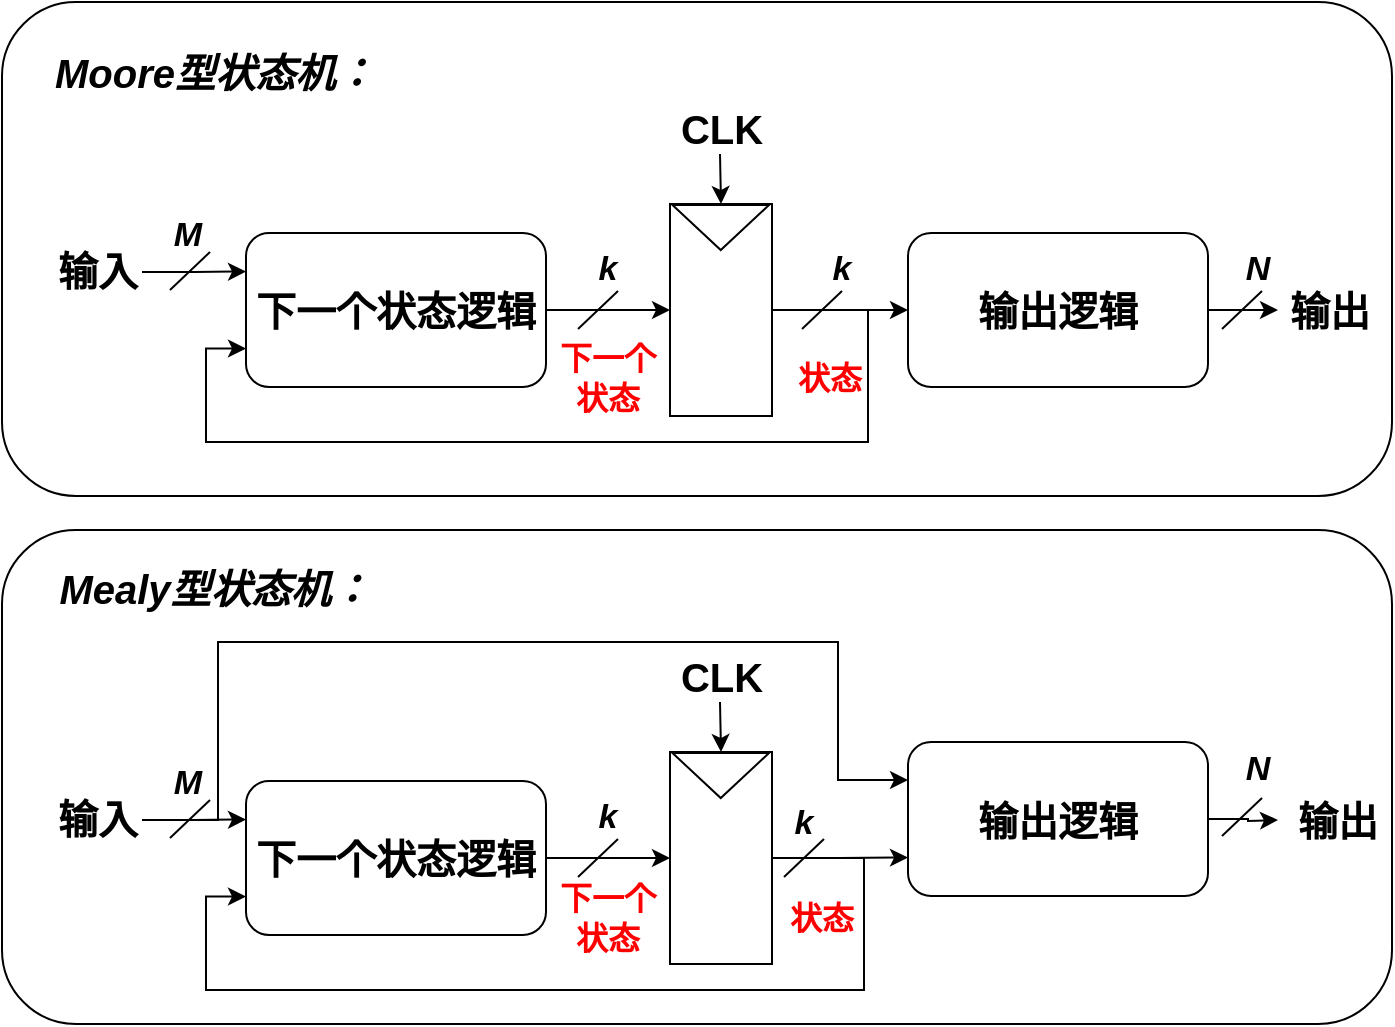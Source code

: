 <mxfile version="14.1.8" type="device"><diagram id="5ord2AGafhYnnlfh65Fs" name="第 1 页"><mxGraphModel dx="2073" dy="967" grid="0" gridSize="10" guides="1" tooltips="1" connect="1" arrows="1" fold="1" page="0" pageScale="1" pageWidth="827" pageHeight="1169" math="0" shadow="0"><root><mxCell id="0"/><mxCell id="1" parent="0"/><mxCell id="ZqiCdrZlJj65nS8FuptU-50" value="" style="rounded=1;whiteSpace=wrap;html=1;" vertex="1" parent="1"><mxGeometry x="-105" y="518" width="695" height="247" as="geometry"/></mxCell><mxCell id="ZqiCdrZlJj65nS8FuptU-49" value="" style="rounded=1;whiteSpace=wrap;html=1;" vertex="1" parent="1"><mxGeometry x="-105" y="254" width="695" height="247" as="geometry"/></mxCell><mxCell id="ZqiCdrZlJj65nS8FuptU-6" style="edgeStyle=orthogonalEdgeStyle;rounded=0;orthogonalLoop=1;jettySize=auto;html=1;" edge="1" parent="1" source="ZqiCdrZlJj65nS8FuptU-1" target="ZqiCdrZlJj65nS8FuptU-2"><mxGeometry relative="1" as="geometry"/></mxCell><mxCell id="ZqiCdrZlJj65nS8FuptU-1" value="&lt;font style=&quot;font-size: 20px&quot;&gt;&lt;b&gt;下一个状态逻辑&lt;/b&gt;&lt;/font&gt;" style="rounded=1;whiteSpace=wrap;html=1;" vertex="1" parent="1"><mxGeometry x="17" y="369.5" width="150" height="77" as="geometry"/></mxCell><mxCell id="ZqiCdrZlJj65nS8FuptU-4" value="" style="group" vertex="1" connectable="0" parent="1"><mxGeometry x="229" y="355" width="51" height="106" as="geometry"/></mxCell><mxCell id="ZqiCdrZlJj65nS8FuptU-2" value="" style="rounded=0;whiteSpace=wrap;html=1;" vertex="1" parent="ZqiCdrZlJj65nS8FuptU-4"><mxGeometry width="51" height="106" as="geometry"/></mxCell><mxCell id="ZqiCdrZlJj65nS8FuptU-12" style="edgeStyle=orthogonalEdgeStyle;rounded=0;orthogonalLoop=1;jettySize=auto;html=1;entryX=0.5;entryY=0;entryDx=0;entryDy=0;" edge="1" parent="ZqiCdrZlJj65nS8FuptU-4" target="ZqiCdrZlJj65nS8FuptU-2"><mxGeometry relative="1" as="geometry"><mxPoint x="25" y="-25" as="sourcePoint"/></mxGeometry></mxCell><mxCell id="ZqiCdrZlJj65nS8FuptU-3" value="" style="triangle;whiteSpace=wrap;html=1;rotation=90;" vertex="1" parent="ZqiCdrZlJj65nS8FuptU-4"><mxGeometry x="14.12" y="-12.37" width="22.5" height="48.25" as="geometry"/></mxCell><mxCell id="ZqiCdrZlJj65nS8FuptU-11" style="edgeStyle=orthogonalEdgeStyle;rounded=0;orthogonalLoop=1;jettySize=auto;html=1;" edge="1" parent="1" source="ZqiCdrZlJj65nS8FuptU-5"><mxGeometry relative="1" as="geometry"><mxPoint x="533" y="408" as="targetPoint"/></mxGeometry></mxCell><mxCell id="ZqiCdrZlJj65nS8FuptU-5" value="&lt;font style=&quot;font-size: 20px&quot;&gt;&lt;b&gt;输出逻辑&lt;/b&gt;&lt;/font&gt;" style="rounded=1;whiteSpace=wrap;html=1;" vertex="1" parent="1"><mxGeometry x="348" y="369.5" width="150" height="77" as="geometry"/></mxCell><mxCell id="ZqiCdrZlJj65nS8FuptU-7" style="edgeStyle=orthogonalEdgeStyle;rounded=0;orthogonalLoop=1;jettySize=auto;html=1;entryX=0;entryY=0.5;entryDx=0;entryDy=0;" edge="1" parent="1" source="ZqiCdrZlJj65nS8FuptU-2" target="ZqiCdrZlJj65nS8FuptU-5"><mxGeometry relative="1" as="geometry"/></mxCell><mxCell id="ZqiCdrZlJj65nS8FuptU-8" style="edgeStyle=orthogonalEdgeStyle;rounded=0;orthogonalLoop=1;jettySize=auto;html=1;entryX=0;entryY=0.75;entryDx=0;entryDy=0;exitX=1;exitY=0.5;exitDx=0;exitDy=0;" edge="1" parent="1" source="ZqiCdrZlJj65nS8FuptU-2" target="ZqiCdrZlJj65nS8FuptU-1"><mxGeometry relative="1" as="geometry"><Array as="points"><mxPoint x="328" y="408"/><mxPoint x="328" y="474"/><mxPoint x="-3" y="474"/><mxPoint x="-3" y="427"/></Array></mxGeometry></mxCell><mxCell id="ZqiCdrZlJj65nS8FuptU-10" style="edgeStyle=orthogonalEdgeStyle;rounded=0;orthogonalLoop=1;jettySize=auto;html=1;entryX=0;entryY=0.25;entryDx=0;entryDy=0;" edge="1" parent="1" target="ZqiCdrZlJj65nS8FuptU-1"><mxGeometry relative="1" as="geometry"><mxPoint x="-35" y="389" as="sourcePoint"/><Array as="points"><mxPoint x="-9" y="389"/><mxPoint x="-9" y="389"/></Array></mxGeometry></mxCell><mxCell id="ZqiCdrZlJj65nS8FuptU-13" value="&lt;span style=&quot;font-size: 20px&quot;&gt;&lt;b&gt;输入&lt;/b&gt;&lt;/span&gt;" style="text;html=1;strokeColor=none;fillColor=none;align=center;verticalAlign=middle;whiteSpace=wrap;rounded=0;" vertex="1" parent="1"><mxGeometry x="-82" y="378" width="50" height="20" as="geometry"/></mxCell><mxCell id="ZqiCdrZlJj65nS8FuptU-14" value="&lt;span style=&quot;font-size: 20px&quot;&gt;&lt;b&gt;输出&lt;/b&gt;&lt;/span&gt;" style="text;html=1;strokeColor=none;fillColor=none;align=center;verticalAlign=middle;whiteSpace=wrap;rounded=0;" vertex="1" parent="1"><mxGeometry x="534" y="398" width="50" height="20" as="geometry"/></mxCell><mxCell id="ZqiCdrZlJj65nS8FuptU-15" value="&lt;span style=&quot;font-size: 20px&quot;&gt;&lt;b&gt;CLK&lt;/b&gt;&lt;/span&gt;" style="text;html=1;strokeColor=none;fillColor=none;align=center;verticalAlign=middle;whiteSpace=wrap;rounded=0;" vertex="1" parent="1"><mxGeometry x="230" y="307" width="50" height="20" as="geometry"/></mxCell><mxCell id="ZqiCdrZlJj65nS8FuptU-16" value="" style="endArrow=none;html=1;" edge="1" parent="1"><mxGeometry width="50" height="50" relative="1" as="geometry"><mxPoint x="183" y="417.5" as="sourcePoint"/><mxPoint x="203" y="398.5" as="targetPoint"/></mxGeometry></mxCell><mxCell id="ZqiCdrZlJj65nS8FuptU-17" value="" style="endArrow=none;html=1;" edge="1" parent="1"><mxGeometry width="50" height="50" relative="1" as="geometry"><mxPoint x="295" y="417.5" as="sourcePoint"/><mxPoint x="315" y="398.5" as="targetPoint"/></mxGeometry></mxCell><mxCell id="ZqiCdrZlJj65nS8FuptU-18" value="" style="endArrow=none;html=1;" edge="1" parent="1"><mxGeometry width="50" height="50" relative="1" as="geometry"><mxPoint x="-21" y="398" as="sourcePoint"/><mxPoint x="-1" y="379" as="targetPoint"/></mxGeometry></mxCell><mxCell id="ZqiCdrZlJj65nS8FuptU-19" value="" style="endArrow=none;html=1;" edge="1" parent="1"><mxGeometry width="50" height="50" relative="1" as="geometry"><mxPoint x="505" y="417.5" as="sourcePoint"/><mxPoint x="525" y="398.5" as="targetPoint"/></mxGeometry></mxCell><mxCell id="ZqiCdrZlJj65nS8FuptU-20" value="&lt;b&gt;&lt;i&gt;&lt;font style=&quot;font-size: 17px&quot;&gt;M&lt;/font&gt;&lt;/i&gt;&lt;/b&gt;" style="text;html=1;strokeColor=none;fillColor=none;align=center;verticalAlign=middle;whiteSpace=wrap;rounded=0;" vertex="1" parent="1"><mxGeometry x="-37" y="361" width="50" height="20" as="geometry"/></mxCell><mxCell id="ZqiCdrZlJj65nS8FuptU-21" value="&lt;span style=&quot;font-size: 17px&quot;&gt;&lt;b&gt;&lt;i&gt;k&lt;/i&gt;&lt;/b&gt;&lt;/span&gt;" style="text;html=1;strokeColor=none;fillColor=none;align=center;verticalAlign=middle;whiteSpace=wrap;rounded=0;" vertex="1" parent="1"><mxGeometry x="173" y="378" width="50" height="20" as="geometry"/></mxCell><mxCell id="ZqiCdrZlJj65nS8FuptU-22" value="&lt;span style=&quot;font-size: 17px&quot;&gt;&lt;b&gt;&lt;i&gt;k&lt;/i&gt;&lt;/b&gt;&lt;/span&gt;" style="text;html=1;strokeColor=none;fillColor=none;align=center;verticalAlign=middle;whiteSpace=wrap;rounded=0;" vertex="1" parent="1"><mxGeometry x="290" y="378" width="50" height="20" as="geometry"/></mxCell><mxCell id="ZqiCdrZlJj65nS8FuptU-23" value="&lt;span style=&quot;font-size: 17px&quot;&gt;&lt;b&gt;&lt;i&gt;N&lt;/i&gt;&lt;/b&gt;&lt;/span&gt;" style="text;html=1;strokeColor=none;fillColor=none;align=center;verticalAlign=middle;whiteSpace=wrap;rounded=0;" vertex="1" parent="1"><mxGeometry x="498" y="378" width="50" height="20" as="geometry"/></mxCell><mxCell id="ZqiCdrZlJj65nS8FuptU-24" style="edgeStyle=orthogonalEdgeStyle;rounded=0;orthogonalLoop=1;jettySize=auto;html=1;" edge="1" source="ZqiCdrZlJj65nS8FuptU-25" target="ZqiCdrZlJj65nS8FuptU-27" parent="1"><mxGeometry relative="1" as="geometry"/></mxCell><mxCell id="ZqiCdrZlJj65nS8FuptU-25" value="&lt;font style=&quot;font-size: 20px&quot;&gt;&lt;b&gt;下一个状态逻辑&lt;/b&gt;&lt;/font&gt;" style="rounded=1;whiteSpace=wrap;html=1;" vertex="1" parent="1"><mxGeometry x="17" y="643.5" width="150" height="77" as="geometry"/></mxCell><mxCell id="ZqiCdrZlJj65nS8FuptU-26" value="" style="group" vertex="1" connectable="0" parent="1"><mxGeometry x="229" y="629" width="51" height="106" as="geometry"/></mxCell><mxCell id="ZqiCdrZlJj65nS8FuptU-27" value="" style="rounded=0;whiteSpace=wrap;html=1;" vertex="1" parent="ZqiCdrZlJj65nS8FuptU-26"><mxGeometry width="51" height="106" as="geometry"/></mxCell><mxCell id="ZqiCdrZlJj65nS8FuptU-28" style="edgeStyle=orthogonalEdgeStyle;rounded=0;orthogonalLoop=1;jettySize=auto;html=1;entryX=0.5;entryY=0;entryDx=0;entryDy=0;" edge="1" parent="ZqiCdrZlJj65nS8FuptU-26" target="ZqiCdrZlJj65nS8FuptU-27"><mxGeometry relative="1" as="geometry"><mxPoint x="25" y="-25" as="sourcePoint"/></mxGeometry></mxCell><mxCell id="ZqiCdrZlJj65nS8FuptU-29" value="" style="triangle;whiteSpace=wrap;html=1;rotation=90;" vertex="1" parent="ZqiCdrZlJj65nS8FuptU-26"><mxGeometry x="14.12" y="-12.37" width="22.5" height="48.25" as="geometry"/></mxCell><mxCell id="ZqiCdrZlJj65nS8FuptU-30" style="edgeStyle=orthogonalEdgeStyle;rounded=0;orthogonalLoop=1;jettySize=auto;html=1;" edge="1" source="ZqiCdrZlJj65nS8FuptU-31" parent="1"><mxGeometry relative="1" as="geometry"><mxPoint x="533" y="663" as="targetPoint"/></mxGeometry></mxCell><mxCell id="ZqiCdrZlJj65nS8FuptU-31" value="&lt;font style=&quot;font-size: 20px&quot;&gt;&lt;b&gt;输出逻辑&lt;/b&gt;&lt;/font&gt;" style="rounded=1;whiteSpace=wrap;html=1;" vertex="1" parent="1"><mxGeometry x="348" y="624" width="150" height="77" as="geometry"/></mxCell><mxCell id="ZqiCdrZlJj65nS8FuptU-32" style="edgeStyle=orthogonalEdgeStyle;rounded=0;orthogonalLoop=1;jettySize=auto;html=1;entryX=0;entryY=0.75;entryDx=0;entryDy=0;" edge="1" source="ZqiCdrZlJj65nS8FuptU-27" target="ZqiCdrZlJj65nS8FuptU-31" parent="1"><mxGeometry relative="1" as="geometry"/></mxCell><mxCell id="ZqiCdrZlJj65nS8FuptU-33" style="edgeStyle=orthogonalEdgeStyle;rounded=0;orthogonalLoop=1;jettySize=auto;html=1;entryX=0;entryY=0.75;entryDx=0;entryDy=0;exitX=1;exitY=0.5;exitDx=0;exitDy=0;" edge="1" source="ZqiCdrZlJj65nS8FuptU-27" target="ZqiCdrZlJj65nS8FuptU-25" parent="1"><mxGeometry relative="1" as="geometry"><Array as="points"><mxPoint x="326" y="682"/><mxPoint x="326" y="748"/><mxPoint x="-3" y="748"/><mxPoint x="-3" y="701"/></Array></mxGeometry></mxCell><mxCell id="ZqiCdrZlJj65nS8FuptU-34" style="edgeStyle=orthogonalEdgeStyle;rounded=0;orthogonalLoop=1;jettySize=auto;html=1;entryX=0;entryY=0.25;entryDx=0;entryDy=0;" edge="1" target="ZqiCdrZlJj65nS8FuptU-25" parent="1"><mxGeometry relative="1" as="geometry"><mxPoint x="-35" y="663" as="sourcePoint"/><Array as="points"><mxPoint x="-9" y="663"/><mxPoint x="-9" y="663"/></Array></mxGeometry></mxCell><mxCell id="ZqiCdrZlJj65nS8FuptU-46" value="" style="edgeStyle=orthogonalEdgeStyle;rounded=0;orthogonalLoop=1;jettySize=auto;html=1;entryX=0;entryY=0.25;entryDx=0;entryDy=0;" edge="1" parent="1" target="ZqiCdrZlJj65nS8FuptU-31"><mxGeometry relative="1" as="geometry"><mxPoint x="-32" y="663" as="sourcePoint"/><Array as="points"><mxPoint x="3" y="663"/><mxPoint x="3" y="574"/><mxPoint x="313" y="574"/><mxPoint x="313" y="643"/><mxPoint x="348" y="643"/></Array></mxGeometry></mxCell><mxCell id="ZqiCdrZlJj65nS8FuptU-35" value="&lt;span style=&quot;font-size: 20px&quot;&gt;&lt;b&gt;输入&lt;/b&gt;&lt;/span&gt;" style="text;html=1;strokeColor=none;fillColor=none;align=center;verticalAlign=middle;whiteSpace=wrap;rounded=0;" vertex="1" parent="1"><mxGeometry x="-82" y="652" width="50" height="20" as="geometry"/></mxCell><mxCell id="ZqiCdrZlJj65nS8FuptU-36" value="&lt;span style=&quot;font-size: 20px&quot;&gt;&lt;b&gt;输出&lt;/b&gt;&lt;/span&gt;" style="text;html=1;strokeColor=none;fillColor=none;align=center;verticalAlign=middle;whiteSpace=wrap;rounded=0;" vertex="1" parent="1"><mxGeometry x="538" y="652.5" width="50" height="20" as="geometry"/></mxCell><mxCell id="ZqiCdrZlJj65nS8FuptU-37" value="&lt;span style=&quot;font-size: 20px&quot;&gt;&lt;b&gt;CLK&lt;/b&gt;&lt;/span&gt;" style="text;html=1;strokeColor=none;fillColor=none;align=center;verticalAlign=middle;whiteSpace=wrap;rounded=0;" vertex="1" parent="1"><mxGeometry x="230" y="581" width="50" height="20" as="geometry"/></mxCell><mxCell id="ZqiCdrZlJj65nS8FuptU-38" value="" style="endArrow=none;html=1;" edge="1" parent="1"><mxGeometry width="50" height="50" relative="1" as="geometry"><mxPoint x="183" y="691.5" as="sourcePoint"/><mxPoint x="203" y="672.5" as="targetPoint"/></mxGeometry></mxCell><mxCell id="ZqiCdrZlJj65nS8FuptU-39" value="" style="endArrow=none;html=1;" edge="1" parent="1"><mxGeometry width="50" height="50" relative="1" as="geometry"><mxPoint x="286" y="691.5" as="sourcePoint"/><mxPoint x="306" y="672.5" as="targetPoint"/></mxGeometry></mxCell><mxCell id="ZqiCdrZlJj65nS8FuptU-40" value="" style="endArrow=none;html=1;" edge="1" parent="1"><mxGeometry width="50" height="50" relative="1" as="geometry"><mxPoint x="-21" y="672" as="sourcePoint"/><mxPoint x="-1" y="653" as="targetPoint"/></mxGeometry></mxCell><mxCell id="ZqiCdrZlJj65nS8FuptU-41" value="" style="endArrow=none;html=1;" edge="1" parent="1"><mxGeometry width="50" height="50" relative="1" as="geometry"><mxPoint x="505" y="671" as="sourcePoint"/><mxPoint x="525" y="652" as="targetPoint"/></mxGeometry></mxCell><mxCell id="ZqiCdrZlJj65nS8FuptU-42" value="&lt;b&gt;&lt;i&gt;&lt;font style=&quot;font-size: 17px&quot;&gt;M&lt;/font&gt;&lt;/i&gt;&lt;/b&gt;" style="text;html=1;strokeColor=none;fillColor=none;align=center;verticalAlign=middle;whiteSpace=wrap;rounded=0;" vertex="1" parent="1"><mxGeometry x="-37" y="635" width="50" height="20" as="geometry"/></mxCell><mxCell id="ZqiCdrZlJj65nS8FuptU-43" value="&lt;span style=&quot;font-size: 17px&quot;&gt;&lt;b&gt;&lt;i&gt;k&lt;/i&gt;&lt;/b&gt;&lt;/span&gt;" style="text;html=1;strokeColor=none;fillColor=none;align=center;verticalAlign=middle;whiteSpace=wrap;rounded=0;" vertex="1" parent="1"><mxGeometry x="173" y="652" width="50" height="20" as="geometry"/></mxCell><mxCell id="ZqiCdrZlJj65nS8FuptU-44" value="&lt;span style=&quot;font-size: 17px&quot;&gt;&lt;b&gt;&lt;i&gt;k&lt;/i&gt;&lt;/b&gt;&lt;/span&gt;" style="text;html=1;strokeColor=none;fillColor=none;align=center;verticalAlign=middle;whiteSpace=wrap;rounded=0;" vertex="1" parent="1"><mxGeometry x="271" y="655" width="50" height="20" as="geometry"/></mxCell><mxCell id="ZqiCdrZlJj65nS8FuptU-45" value="&lt;span style=&quot;font-size: 17px&quot;&gt;&lt;b&gt;&lt;i&gt;N&lt;/i&gt;&lt;/b&gt;&lt;/span&gt;" style="text;html=1;strokeColor=none;fillColor=none;align=center;verticalAlign=middle;whiteSpace=wrap;rounded=0;" vertex="1" parent="1"><mxGeometry x="498" y="628" width="50" height="20" as="geometry"/></mxCell><mxCell id="ZqiCdrZlJj65nS8FuptU-48" value="&lt;span style=&quot;font-size: 20px&quot;&gt;&lt;b&gt;&lt;i&gt;Moore型状态机：&lt;/i&gt;&lt;/b&gt;&lt;/span&gt;" style="text;html=1;strokeColor=none;fillColor=none;align=center;verticalAlign=middle;whiteSpace=wrap;rounded=0;" vertex="1" parent="1"><mxGeometry x="-82" y="279" width="167" height="20" as="geometry"/></mxCell><mxCell id="ZqiCdrZlJj65nS8FuptU-51" value="&lt;span style=&quot;font-size: 20px&quot;&gt;&lt;b&gt;&lt;i&gt;Mealy型状态机：&lt;/i&gt;&lt;/b&gt;&lt;/span&gt;" style="text;html=1;strokeColor=none;fillColor=none;align=center;verticalAlign=middle;whiteSpace=wrap;rounded=0;" vertex="1" parent="1"><mxGeometry x="-82" y="537" width="167" height="20" as="geometry"/></mxCell><mxCell id="ZqiCdrZlJj65nS8FuptU-52" value="&lt;b&gt;&lt;font style=&quot;font-size: 16px&quot; color=&quot;#ff0000&quot;&gt;下一个状态&lt;/font&gt;&lt;/b&gt;" style="text;html=1;strokeColor=none;fillColor=none;align=center;verticalAlign=middle;whiteSpace=wrap;rounded=0;" vertex="1" parent="1"><mxGeometry x="169" y="432" width="58" height="20" as="geometry"/></mxCell><mxCell id="ZqiCdrZlJj65nS8FuptU-53" value="&lt;b&gt;&lt;font style=&quot;font-size: 16px&quot; color=&quot;#ff0000&quot;&gt;状态&lt;/font&gt;&lt;/b&gt;" style="text;html=1;strokeColor=none;fillColor=none;align=center;verticalAlign=middle;whiteSpace=wrap;rounded=0;" vertex="1" parent="1"><mxGeometry x="280" y="432" width="58" height="20" as="geometry"/></mxCell><mxCell id="ZqiCdrZlJj65nS8FuptU-54" value="&lt;b&gt;&lt;font style=&quot;font-size: 16px&quot; color=&quot;#ff0000&quot;&gt;状态&lt;/font&gt;&lt;/b&gt;" style="text;html=1;strokeColor=none;fillColor=none;align=center;verticalAlign=middle;whiteSpace=wrap;rounded=0;" vertex="1" parent="1"><mxGeometry x="276" y="702" width="58" height="20" as="geometry"/></mxCell><mxCell id="ZqiCdrZlJj65nS8FuptU-55" value="&lt;b&gt;&lt;font style=&quot;font-size: 16px&quot; color=&quot;#ff0000&quot;&gt;下一个状态&lt;/font&gt;&lt;/b&gt;" style="text;html=1;strokeColor=none;fillColor=none;align=center;verticalAlign=middle;whiteSpace=wrap;rounded=0;" vertex="1" parent="1"><mxGeometry x="169" y="702" width="58" height="20" as="geometry"/></mxCell></root></mxGraphModel></diagram></mxfile>